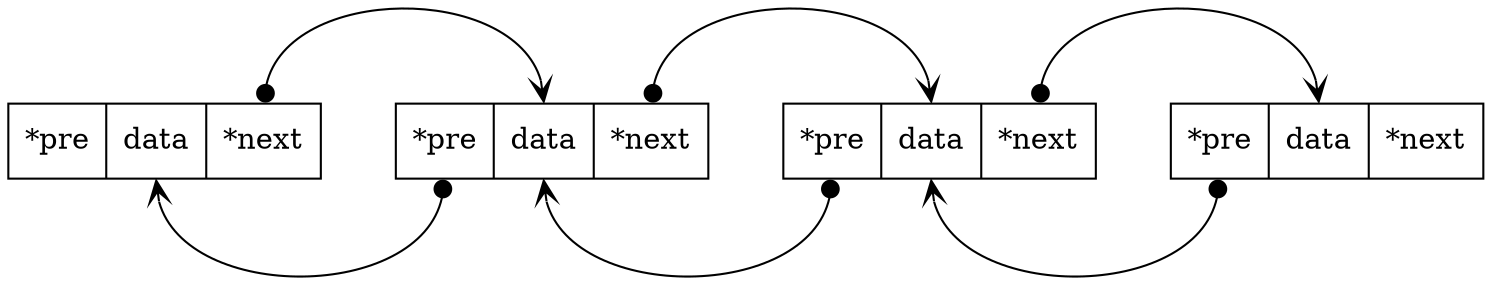 digraph linkList {
        rankdir=LR;
        node [shape=record];
        a [label="{ <pre> *pre | <data> data | <ref> *next }"];
        b [label="{ <pre> *pre | <data> data | <ref> *next }"];
        c [label="{ <pre> *pre | <data> data | <ref> *next }"];
        d [label="{ <pre> *pre | <data> data | <ref> *next }"];
        // e [shape=box label="NULL"];
        edge[arrowhead=vee, arrowtail=dot, dir=both]
        a:ref:n -> b:data:n;
        b:ref:n -> c:data:n;
        c:ref:n -> d:data:n;
        d:pre:s -> c:data:s;
        c:pre:s -> b:data:s;
        b:pre:s -> a:data:s;
}